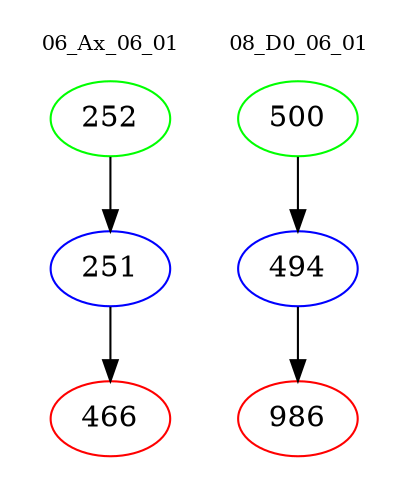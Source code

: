 digraph{
subgraph cluster_0 {
color = white
label = "06_Ax_06_01";
fontsize=10;
T0_252 [label="252", color="green"]
T0_252 -> T0_251 [color="black"]
T0_251 [label="251", color="blue"]
T0_251 -> T0_466 [color="black"]
T0_466 [label="466", color="red"]
}
subgraph cluster_1 {
color = white
label = "08_D0_06_01";
fontsize=10;
T1_500 [label="500", color="green"]
T1_500 -> T1_494 [color="black"]
T1_494 [label="494", color="blue"]
T1_494 -> T1_986 [color="black"]
T1_986 [label="986", color="red"]
}
}
